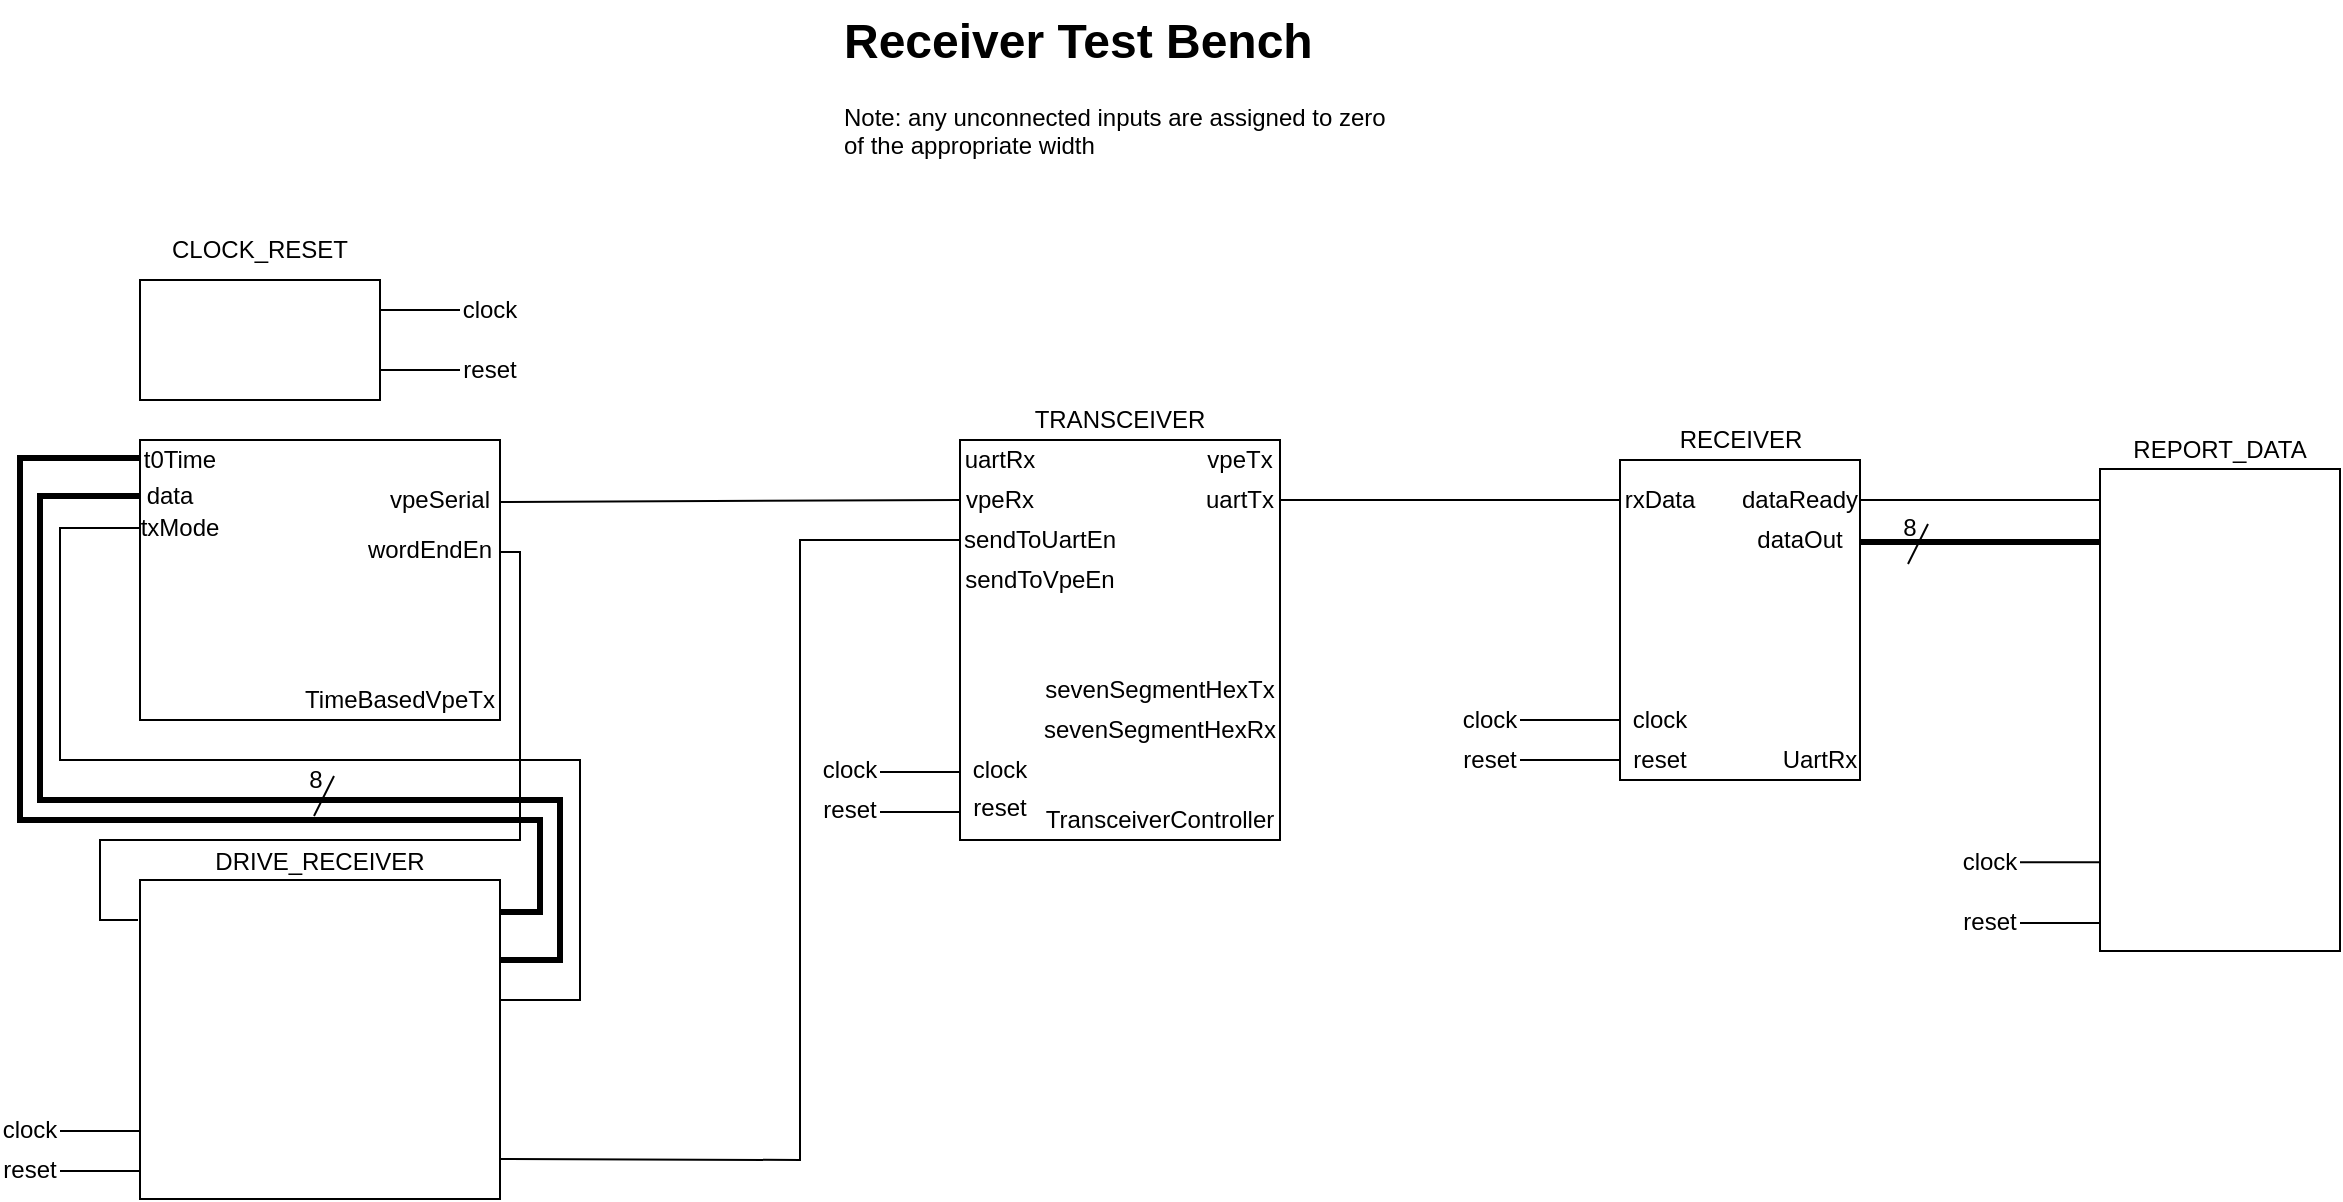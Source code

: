 <mxfile version="24.8.6">
  <diagram name="Page-1" id="sSBlldbE5jm5_7Ya9Vpy">
    <mxGraphModel grid="1" page="1" gridSize="10" guides="1" tooltips="1" connect="1" arrows="1" fold="1" pageScale="1" pageWidth="1100" pageHeight="850" math="0" shadow="0">
      <root>
        <mxCell id="0" />
        <mxCell id="1" parent="0" />
        <mxCell id="Z4GplrjuYATjMZVvJX9h-1" value="&lt;h1 style=&quot;margin-top: 0px;&quot;&gt;Receiver Test Bench&lt;/h1&gt;&lt;div&gt;Note: any unconnected inputs are assigned to zero&lt;/div&gt;&lt;div&gt;of the appropriate width&lt;/div&gt;" style="text;html=1;whiteSpace=wrap;overflow=hidden;rounded=0;" vertex="1" parent="1">
          <mxGeometry x="410" width="280" height="80" as="geometry" />
        </mxCell>
        <mxCell id="Z4GplrjuYATjMZVvJX9h-2" value="" style="endArrow=none;html=1;rounded=0;" edge="1" parent="1">
          <mxGeometry width="50" height="50" relative="1" as="geometry">
            <mxPoint x="180" y="155" as="sourcePoint" />
            <mxPoint x="220" y="155" as="targetPoint" />
          </mxGeometry>
        </mxCell>
        <mxCell id="Z4GplrjuYATjMZVvJX9h-3" value="clock" style="text;html=1;align=center;verticalAlign=middle;whiteSpace=wrap;rounded=0;" vertex="1" parent="1">
          <mxGeometry x="220" y="140" width="30" height="30" as="geometry" />
        </mxCell>
        <mxCell id="Z4GplrjuYATjMZVvJX9h-4" value="" style="endArrow=none;html=1;rounded=0;" edge="1" parent="1">
          <mxGeometry width="50" height="50" relative="1" as="geometry">
            <mxPoint x="180" y="185" as="sourcePoint" />
            <mxPoint x="220" y="185" as="targetPoint" />
          </mxGeometry>
        </mxCell>
        <mxCell id="Z4GplrjuYATjMZVvJX9h-5" value="reset" style="text;html=1;align=center;verticalAlign=middle;whiteSpace=wrap;rounded=0;" vertex="1" parent="1">
          <mxGeometry x="220" y="170" width="30" height="30" as="geometry" />
        </mxCell>
        <mxCell id="Z4GplrjuYATjMZVvJX9h-6" value="" style="rounded=0;whiteSpace=wrap;html=1;" vertex="1" parent="1">
          <mxGeometry x="60" y="140" width="120" height="60" as="geometry" />
        </mxCell>
        <mxCell id="Z4GplrjuYATjMZVvJX9h-7" value="CLOCK_RESET" style="text;html=1;align=center;verticalAlign=middle;whiteSpace=wrap;rounded=0;" vertex="1" parent="1">
          <mxGeometry x="75" y="110" width="90" height="30" as="geometry" />
        </mxCell>
        <mxCell id="Z4GplrjuYATjMZVvJX9h-8" value="" style="rounded=0;whiteSpace=wrap;html=1;" vertex="1" parent="1">
          <mxGeometry x="470" y="220" width="160" height="200" as="geometry" />
        </mxCell>
        <mxCell id="Z4GplrjuYATjMZVvJX9h-9" value="TRANSCEIVER" style="text;html=1;align=center;verticalAlign=middle;whiteSpace=wrap;rounded=0;" vertex="1" parent="1">
          <mxGeometry x="505" y="200" width="90" height="20" as="geometry" />
        </mxCell>
        <mxCell id="Z4GplrjuYATjMZVvJX9h-10" value="TransceiverController" style="text;html=1;align=center;verticalAlign=middle;whiteSpace=wrap;rounded=0;" vertex="1" parent="1">
          <mxGeometry x="510" y="400" width="120" height="20" as="geometry" />
        </mxCell>
        <mxCell id="Z4GplrjuYATjMZVvJX9h-11" value="" style="endArrow=none;html=1;rounded=0;" edge="1" parent="1">
          <mxGeometry width="50" height="50" relative="1" as="geometry">
            <mxPoint x="430" y="386" as="sourcePoint" />
            <mxPoint x="470" y="386" as="targetPoint" />
          </mxGeometry>
        </mxCell>
        <mxCell id="Z4GplrjuYATjMZVvJX9h-12" value="clock" style="text;html=1;align=center;verticalAlign=middle;whiteSpace=wrap;rounded=0;" vertex="1" parent="1">
          <mxGeometry x="400" y="370" width="30" height="30" as="geometry" />
        </mxCell>
        <mxCell id="Z4GplrjuYATjMZVvJX9h-13" value="" style="endArrow=none;html=1;rounded=0;" edge="1" parent="1">
          <mxGeometry width="50" height="50" relative="1" as="geometry">
            <mxPoint x="430" y="406" as="sourcePoint" />
            <mxPoint x="470" y="406" as="targetPoint" />
          </mxGeometry>
        </mxCell>
        <mxCell id="Z4GplrjuYATjMZVvJX9h-14" value="reset" style="text;html=1;align=center;verticalAlign=middle;whiteSpace=wrap;rounded=0;" vertex="1" parent="1">
          <mxGeometry x="400" y="390" width="30" height="30" as="geometry" />
        </mxCell>
        <mxCell id="Z4GplrjuYATjMZVvJX9h-15" value="clock" style="text;html=1;align=center;verticalAlign=middle;whiteSpace=wrap;rounded=0;" vertex="1" parent="1">
          <mxGeometry x="460" y="370" width="60" height="30" as="geometry" />
        </mxCell>
        <mxCell id="Z4GplrjuYATjMZVvJX9h-16" value="reset" style="text;html=1;align=center;verticalAlign=middle;whiteSpace=wrap;rounded=0;" vertex="1" parent="1">
          <mxGeometry x="460" y="389" width="60" height="30" as="geometry" />
        </mxCell>
        <mxCell id="Z4GplrjuYATjMZVvJX9h-17" value="uartRx" style="text;html=1;align=center;verticalAlign=middle;whiteSpace=wrap;rounded=0;" vertex="1" parent="1">
          <mxGeometry x="470" y="220" width="40" height="20" as="geometry" />
        </mxCell>
        <mxCell id="Z4GplrjuYATjMZVvJX9h-18" value="vpeRx" style="text;html=1;align=center;verticalAlign=middle;whiteSpace=wrap;rounded=0;" vertex="1" parent="1">
          <mxGeometry x="470" y="240" width="40" height="20" as="geometry" />
        </mxCell>
        <mxCell id="Z4GplrjuYATjMZVvJX9h-19" value="sendToUartEn" style="text;html=1;align=center;verticalAlign=middle;whiteSpace=wrap;rounded=0;" vertex="1" parent="1">
          <mxGeometry x="470" y="260" width="80" height="20" as="geometry" />
        </mxCell>
        <mxCell id="Z4GplrjuYATjMZVvJX9h-20" value="sendToVpeEn" style="text;html=1;align=center;verticalAlign=middle;whiteSpace=wrap;rounded=0;" vertex="1" parent="1">
          <mxGeometry x="470" y="280" width="80" height="20" as="geometry" />
        </mxCell>
        <mxCell id="Z4GplrjuYATjMZVvJX9h-21" value="vpeTx" style="text;html=1;align=center;verticalAlign=middle;whiteSpace=wrap;rounded=0;" vertex="1" parent="1">
          <mxGeometry x="590" y="220" width="40" height="20" as="geometry" />
        </mxCell>
        <mxCell id="Z4GplrjuYATjMZVvJX9h-22" value="uartTx" style="text;html=1;align=center;verticalAlign=middle;whiteSpace=wrap;rounded=0;" vertex="1" parent="1">
          <mxGeometry x="590" y="240" width="40" height="20" as="geometry" />
        </mxCell>
        <mxCell id="Z4GplrjuYATjMZVvJX9h-23" value="sevenSegmentHexTx" style="text;html=1;align=center;verticalAlign=middle;whiteSpace=wrap;rounded=0;" vertex="1" parent="1">
          <mxGeometry x="510" y="340" width="120" height="10" as="geometry" />
        </mxCell>
        <mxCell id="Z4GplrjuYATjMZVvJX9h-24" value="sevenSegmentHexRx" style="text;html=1;align=center;verticalAlign=middle;whiteSpace=wrap;rounded=0;" vertex="1" parent="1">
          <mxGeometry x="510" y="360" width="120" height="10" as="geometry" />
        </mxCell>
        <mxCell id="Z4GplrjuYATjMZVvJX9h-25" value="" style="endArrow=none;html=1;rounded=0;" edge="1" parent="1">
          <mxGeometry width="50" height="50" relative="1" as="geometry">
            <mxPoint x="630" y="250" as="sourcePoint" />
            <mxPoint x="800" y="250" as="targetPoint" />
          </mxGeometry>
        </mxCell>
        <mxCell id="Z4GplrjuYATjMZVvJX9h-26" value="" style="endArrow=none;html=1;rounded=0;" edge="1" parent="1">
          <mxGeometry width="50" height="50" relative="1" as="geometry">
            <mxPoint x="944" y="282" as="sourcePoint" />
            <mxPoint x="954" y="262" as="targetPoint" />
          </mxGeometry>
        </mxCell>
        <mxCell id="Z4GplrjuYATjMZVvJX9h-27" value="8" style="text;html=1;align=center;verticalAlign=middle;whiteSpace=wrap;rounded=0;" vertex="1" parent="1">
          <mxGeometry x="940" y="259" width="10" height="10" as="geometry" />
        </mxCell>
        <mxCell id="Z4GplrjuYATjMZVvJX9h-28" value="" style="rounded=0;whiteSpace=wrap;html=1;" vertex="1" parent="1">
          <mxGeometry x="800" y="230" width="120" height="160" as="geometry" />
        </mxCell>
        <mxCell id="Z4GplrjuYATjMZVvJX9h-29" value="rxData" style="text;html=1;align=center;verticalAlign=middle;whiteSpace=wrap;rounded=0;" vertex="1" parent="1">
          <mxGeometry x="800" y="245" width="40" height="10" as="geometry" />
        </mxCell>
        <mxCell id="Z4GplrjuYATjMZVvJX9h-30" value="RECEIVER" style="text;html=1;align=center;verticalAlign=middle;whiteSpace=wrap;rounded=0;" vertex="1" parent="1">
          <mxGeometry x="822.5" y="210" width="75" height="20" as="geometry" />
        </mxCell>
        <mxCell id="Z4GplrjuYATjMZVvJX9h-31" value="UartRx" style="text;html=1;align=center;verticalAlign=middle;whiteSpace=wrap;rounded=0;" vertex="1" parent="1">
          <mxGeometry x="880" y="370" width="40" height="20" as="geometry" />
        </mxCell>
        <mxCell id="Z4GplrjuYATjMZVvJX9h-32" value="clock" style="text;html=1;align=center;verticalAlign=middle;whiteSpace=wrap;rounded=0;" vertex="1" parent="1">
          <mxGeometry x="800" y="355" width="40" height="10" as="geometry" />
        </mxCell>
        <mxCell id="Z4GplrjuYATjMZVvJX9h-33" value="reset" style="text;html=1;align=center;verticalAlign=middle;whiteSpace=wrap;rounded=0;" vertex="1" parent="1">
          <mxGeometry x="800" y="375" width="40" height="10" as="geometry" />
        </mxCell>
        <mxCell id="Z4GplrjuYATjMZVvJX9h-34" value="clock" style="text;html=1;align=center;verticalAlign=middle;whiteSpace=wrap;rounded=0;" vertex="1" parent="1">
          <mxGeometry x="710" y="350" width="50" height="20" as="geometry" />
        </mxCell>
        <mxCell id="Z4GplrjuYATjMZVvJX9h-35" value="" style="endArrow=none;html=1;rounded=0;entryX=0;entryY=0.5;entryDx=0;entryDy=0;" edge="1" parent="1">
          <mxGeometry width="50" height="50" relative="1" as="geometry">
            <mxPoint x="750" y="360" as="sourcePoint" />
            <mxPoint x="800" y="360" as="targetPoint" />
          </mxGeometry>
        </mxCell>
        <mxCell id="Z4GplrjuYATjMZVvJX9h-36" value="reset" style="text;html=1;align=center;verticalAlign=middle;whiteSpace=wrap;rounded=0;" vertex="1" parent="1">
          <mxGeometry x="710" y="370" width="50" height="20" as="geometry" />
        </mxCell>
        <mxCell id="Z4GplrjuYATjMZVvJX9h-37" value="" style="endArrow=none;html=1;rounded=0;entryX=0;entryY=0.5;entryDx=0;entryDy=0;" edge="1" parent="1">
          <mxGeometry width="50" height="50" relative="1" as="geometry">
            <mxPoint x="750" y="380" as="sourcePoint" />
            <mxPoint x="800" y="380" as="targetPoint" />
          </mxGeometry>
        </mxCell>
        <mxCell id="Z4GplrjuYATjMZVvJX9h-38" value="dataReady" style="text;html=1;align=center;verticalAlign=middle;whiteSpace=wrap;rounded=0;" vertex="1" parent="1">
          <mxGeometry x="860" y="245" width="60" height="10" as="geometry" />
        </mxCell>
        <mxCell id="Z4GplrjuYATjMZVvJX9h-39" value="dataOut" style="text;html=1;align=center;verticalAlign=middle;whiteSpace=wrap;rounded=0;" vertex="1" parent="1">
          <mxGeometry x="860" y="265" width="60" height="10" as="geometry" />
        </mxCell>
        <mxCell id="Z4GplrjuYATjMZVvJX9h-40" value="" style="endArrow=none;html=1;rounded=0;strokeWidth=3;" edge="1" parent="1">
          <mxGeometry width="50" height="50" relative="1" as="geometry">
            <mxPoint x="920" y="271" as="sourcePoint" />
            <mxPoint x="1040" y="271" as="targetPoint" />
          </mxGeometry>
        </mxCell>
        <mxCell id="Z4GplrjuYATjMZVvJX9h-41" value="" style="rounded=0;whiteSpace=wrap;html=1;" vertex="1" parent="1">
          <mxGeometry x="1040" y="234.5" width="120" height="241" as="geometry" />
        </mxCell>
        <mxCell id="Z4GplrjuYATjMZVvJX9h-42" value="REPORT_DATA" style="text;html=1;align=center;verticalAlign=middle;whiteSpace=wrap;rounded=0;" vertex="1" parent="1">
          <mxGeometry x="1055" y="214.5" width="90" height="20" as="geometry" />
        </mxCell>
        <mxCell id="Z4GplrjuYATjMZVvJX9h-43" value="" style="endArrow=none;html=1;rounded=0;" edge="1" parent="1">
          <mxGeometry width="50" height="50" relative="1" as="geometry">
            <mxPoint x="1000" y="431.16" as="sourcePoint" />
            <mxPoint x="1040" y="431.16" as="targetPoint" />
          </mxGeometry>
        </mxCell>
        <mxCell id="Z4GplrjuYATjMZVvJX9h-44" value="clock" style="text;html=1;align=center;verticalAlign=middle;whiteSpace=wrap;rounded=0;" vertex="1" parent="1">
          <mxGeometry x="970" y="415.5" width="30" height="30" as="geometry" />
        </mxCell>
        <mxCell id="Z4GplrjuYATjMZVvJX9h-45" value="" style="endArrow=none;html=1;rounded=0;" edge="1" parent="1">
          <mxGeometry width="50" height="50" relative="1" as="geometry">
            <mxPoint x="1000" y="461.5" as="sourcePoint" />
            <mxPoint x="1040" y="461.5" as="targetPoint" />
          </mxGeometry>
        </mxCell>
        <mxCell id="Z4GplrjuYATjMZVvJX9h-46" value="reset" style="text;html=1;align=center;verticalAlign=middle;whiteSpace=wrap;rounded=0;" vertex="1" parent="1">
          <mxGeometry x="970" y="445.5" width="30" height="30" as="geometry" />
        </mxCell>
        <mxCell id="Z4GplrjuYATjMZVvJX9h-47" value="" style="endArrow=none;html=1;rounded=0;" edge="1" parent="1">
          <mxGeometry width="50" height="50" relative="1" as="geometry">
            <mxPoint x="920" y="250" as="sourcePoint" />
            <mxPoint x="1040" y="250" as="targetPoint" />
          </mxGeometry>
        </mxCell>
        <mxCell id="Z4GplrjuYATjMZVvJX9h-48" value="" style="rounded=0;whiteSpace=wrap;html=1;" vertex="1" parent="1">
          <mxGeometry x="60" y="220" width="180" height="140" as="geometry" />
        </mxCell>
        <mxCell id="Z4GplrjuYATjMZVvJX9h-49" value="" style="endArrow=none;html=1;rounded=0;" edge="1" parent="1">
          <mxGeometry width="50" height="50" relative="1" as="geometry">
            <mxPoint x="240" y="251" as="sourcePoint" />
            <mxPoint x="470" y="250" as="targetPoint" />
          </mxGeometry>
        </mxCell>
        <mxCell id="Z4GplrjuYATjMZVvJX9h-50" value="t0Time" style="text;html=1;align=center;verticalAlign=middle;whiteSpace=wrap;rounded=0;" vertex="1" parent="1">
          <mxGeometry x="60" y="220" width="40" height="20" as="geometry" />
        </mxCell>
        <mxCell id="Z4GplrjuYATjMZVvJX9h-51" value="TimeBasedVpeTx" style="text;html=1;align=center;verticalAlign=middle;whiteSpace=wrap;rounded=0;" vertex="1" parent="1">
          <mxGeometry x="140" y="340" width="100" height="20" as="geometry" />
        </mxCell>
        <mxCell id="Z4GplrjuYATjMZVvJX9h-52" value="data" style="text;html=1;align=center;verticalAlign=middle;whiteSpace=wrap;rounded=0;" vertex="1" parent="1">
          <mxGeometry x="60" y="240" width="30" height="15" as="geometry" />
        </mxCell>
        <mxCell id="Z4GplrjuYATjMZVvJX9h-53" value="txMode" style="text;html=1;align=center;verticalAlign=middle;whiteSpace=wrap;rounded=0;" vertex="1" parent="1">
          <mxGeometry x="60" y="259" width="40" height="10" as="geometry" />
        </mxCell>
        <mxCell id="Z4GplrjuYATjMZVvJX9h-54" value="vpeSerial" style="text;html=1;align=center;verticalAlign=middle;whiteSpace=wrap;rounded=0;" vertex="1" parent="1">
          <mxGeometry x="180" y="240" width="60" height="20" as="geometry" />
        </mxCell>
        <mxCell id="Z4GplrjuYATjMZVvJX9h-55" value="wordEndEn" style="text;html=1;align=center;verticalAlign=middle;whiteSpace=wrap;rounded=0;" vertex="1" parent="1">
          <mxGeometry x="170" y="265" width="70" height="20" as="geometry" />
        </mxCell>
        <mxCell id="Z4GplrjuYATjMZVvJX9h-56" value="" style="rounded=0;whiteSpace=wrap;html=1;" vertex="1" parent="1">
          <mxGeometry x="60" y="440" width="180" height="159.5" as="geometry" />
        </mxCell>
        <mxCell id="Z4GplrjuYATjMZVvJX9h-57" value="DRIVE_RECEIVER" style="text;html=1;align=center;verticalAlign=middle;whiteSpace=wrap;rounded=0;" vertex="1" parent="1">
          <mxGeometry x="100" y="420" width="100" height="21" as="geometry" />
        </mxCell>
        <mxCell id="Z4GplrjuYATjMZVvJX9h-58" value="" style="endArrow=none;html=1;rounded=0;" edge="1" parent="1">
          <mxGeometry width="50" height="50" relative="1" as="geometry">
            <mxPoint x="59" y="460" as="sourcePoint" />
            <mxPoint x="240" y="276" as="targetPoint" />
            <Array as="points">
              <mxPoint x="40" y="460" />
              <mxPoint x="40" y="420" />
              <mxPoint x="250" y="420" />
              <mxPoint x="250" y="276" />
            </Array>
          </mxGeometry>
        </mxCell>
        <mxCell id="Z4GplrjuYATjMZVvJX9h-59" value="" style="endArrow=none;html=1;rounded=0;" edge="1" parent="1">
          <mxGeometry width="50" height="50" relative="1" as="geometry">
            <mxPoint x="20" y="565.5" as="sourcePoint" />
            <mxPoint x="60" y="565.5" as="targetPoint" />
          </mxGeometry>
        </mxCell>
        <mxCell id="Z4GplrjuYATjMZVvJX9h-60" value="clock" style="text;html=1;align=center;verticalAlign=middle;whiteSpace=wrap;rounded=0;" vertex="1" parent="1">
          <mxGeometry x="-10" y="549.5" width="30" height="30" as="geometry" />
        </mxCell>
        <mxCell id="Z4GplrjuYATjMZVvJX9h-61" value="" style="endArrow=none;html=1;rounded=0;" edge="1" parent="1">
          <mxGeometry width="50" height="50" relative="1" as="geometry">
            <mxPoint x="20" y="585.5" as="sourcePoint" />
            <mxPoint x="60" y="585.5" as="targetPoint" />
          </mxGeometry>
        </mxCell>
        <mxCell id="Z4GplrjuYATjMZVvJX9h-62" value="reset" style="text;html=1;align=center;verticalAlign=middle;whiteSpace=wrap;rounded=0;" vertex="1" parent="1">
          <mxGeometry x="-10" y="569.5" width="30" height="30" as="geometry" />
        </mxCell>
        <mxCell id="Z4GplrjuYATjMZVvJX9h-63" value="" style="endArrow=none;html=1;rounded=0;" edge="1" parent="1">
          <mxGeometry width="50" height="50" relative="1" as="geometry">
            <mxPoint x="240" y="579.5" as="sourcePoint" />
            <mxPoint x="470" y="270" as="targetPoint" />
            <Array as="points">
              <mxPoint x="390" y="580" />
              <mxPoint x="390" y="270" />
            </Array>
          </mxGeometry>
        </mxCell>
        <mxCell id="Z4GplrjuYATjMZVvJX9h-64" value="" style="endArrow=none;html=1;rounded=0;strokeWidth=3;" edge="1" parent="1">
          <mxGeometry width="50" height="50" relative="1" as="geometry">
            <mxPoint x="240" y="456" as="sourcePoint" />
            <mxPoint x="60" y="229" as="targetPoint" />
            <Array as="points">
              <mxPoint x="260" y="456" />
              <mxPoint x="260" y="410" />
              <mxPoint y="410" />
              <mxPoint y="229" />
            </Array>
          </mxGeometry>
        </mxCell>
        <mxCell id="Z4GplrjuYATjMZVvJX9h-65" value="" style="endArrow=none;html=1;rounded=0;strokeColor=default;strokeWidth=3;" edge="1" parent="1">
          <mxGeometry width="50" height="50" relative="1" as="geometry">
            <mxPoint x="240" y="480" as="sourcePoint" />
            <mxPoint x="60" y="248" as="targetPoint" />
            <Array as="points">
              <mxPoint x="270" y="480" />
              <mxPoint x="270" y="400" />
              <mxPoint x="10" y="400" />
              <mxPoint x="10" y="248" />
            </Array>
          </mxGeometry>
        </mxCell>
        <mxCell id="Z4GplrjuYATjMZVvJX9h-66" value="" style="endArrow=none;html=1;rounded=0;" edge="1" parent="1">
          <mxGeometry width="50" height="50" relative="1" as="geometry">
            <mxPoint x="147" y="408" as="sourcePoint" />
            <mxPoint x="157" y="388" as="targetPoint" />
          </mxGeometry>
        </mxCell>
        <mxCell id="Z4GplrjuYATjMZVvJX9h-67" value="8" style="text;html=1;align=center;verticalAlign=middle;whiteSpace=wrap;rounded=0;" vertex="1" parent="1">
          <mxGeometry x="143" y="385" width="10" height="10" as="geometry" />
        </mxCell>
        <mxCell id="Z4GplrjuYATjMZVvJX9h-68" value="" style="endArrow=none;html=1;rounded=0;" edge="1" parent="1">
          <mxGeometry width="50" height="50" relative="1" as="geometry">
            <mxPoint x="240" y="500" as="sourcePoint" />
            <mxPoint x="60" y="264" as="targetPoint" />
            <Array as="points">
              <mxPoint x="280" y="500" />
              <mxPoint x="280" y="380" />
              <mxPoint x="20" y="380" />
              <mxPoint x="20" y="264" />
            </Array>
          </mxGeometry>
        </mxCell>
      </root>
    </mxGraphModel>
  </diagram>
</mxfile>
